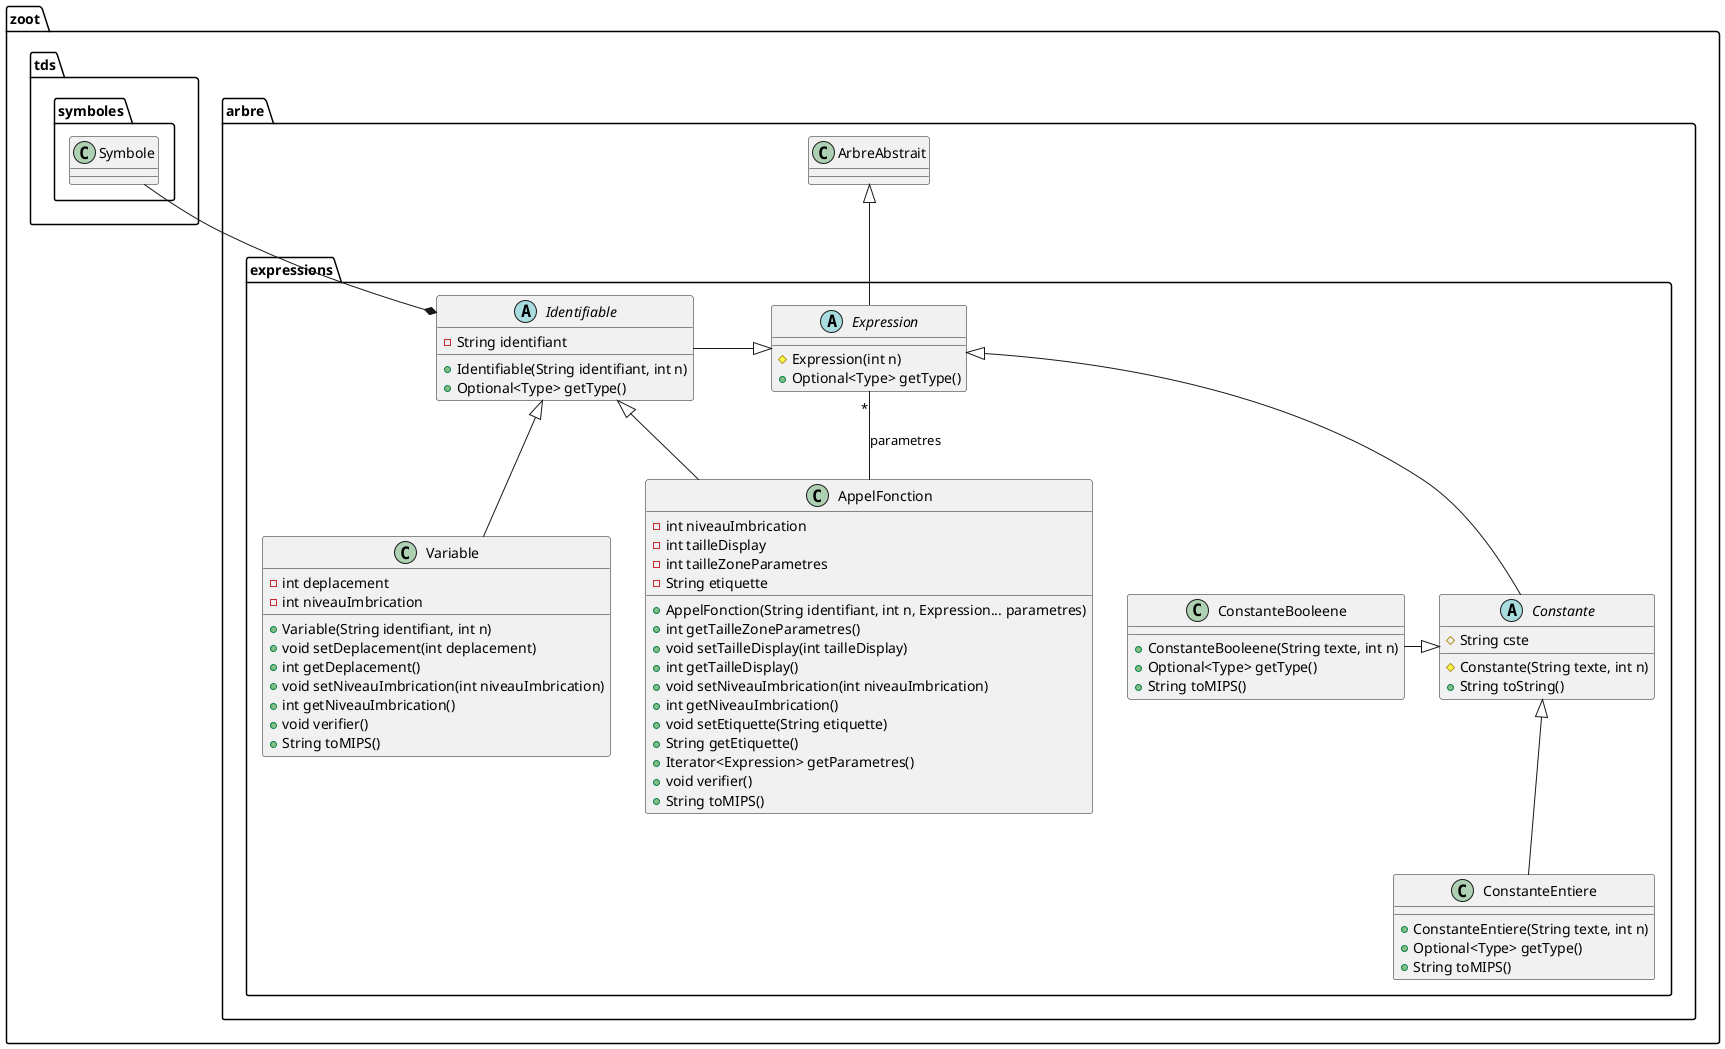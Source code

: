 @startuml "Package expressions"
namespace zoot.arbre.expressions {
    ' Includes
    ' Classes
    abstract class Expression {
        # Expression(int n)
        + Optional<Type> getType()
    }

    abstract class Constante {
        # String cste
        # Constante(String texte, int n)
        + String toString()
    }

    class ConstanteEntiere {
        + ConstanteEntiere(String texte, int n)
        + Optional<Type> getType()
        + String toMIPS()
    }

    class ConstanteBooleene {
        + ConstanteBooleene(String texte, int n)
        + Optional<Type> getType()
        + String toMIPS()

    }

    abstract class Identifiable {
        - String identifiant
        + Identifiable(String identifiant, int n)
        + Optional<Type> getType()
    }

    class Variable {
        - int deplacement
        - int niveauImbrication
        + Variable(String identifiant, int n)
        + void setDeplacement(int deplacement)
        + int getDeplacement()
        + void setNiveauImbrication(int niveauImbrication)
        + int getNiveauImbrication()
        + void verifier()
        + String toMIPS()
    }

    class AppelFonction {
        - int niveauImbrication
        - int tailleDisplay
        - int tailleZoneParametres
        - String etiquette
        + AppelFonction(String identifiant, int n, Expression... parametres)
        + int getTailleZoneParametres()
        + void setTailleDisplay(int tailleDisplay)
        + int getTailleDisplay()
        + void setNiveauImbrication(int niveauImbrication)
        + int getNiveauImbrication()
        + void setEtiquette(String etiquette)
        + String getEtiquette()
        + Iterator<Expression> getParametres()
        + void verifier()
        + String toMIPS()
    }
    ' Relations entre les classes
    Expression -up-|> zoot.arbre.ArbreAbstrait
    Constante -up-|> Expression
    ConstanteEntiere -up-|> Constante
    ConstanteBooleene -right-|> Constante
    Identifiable *-up- zoot.tds.symboles.Symbole
    Identifiable -left-|> Expression
    Variable -up-|> Identifiable
    AppelFonction -left-|> Identifiable
    AppelFonction --"*" Expression : parametres
}
@enduml